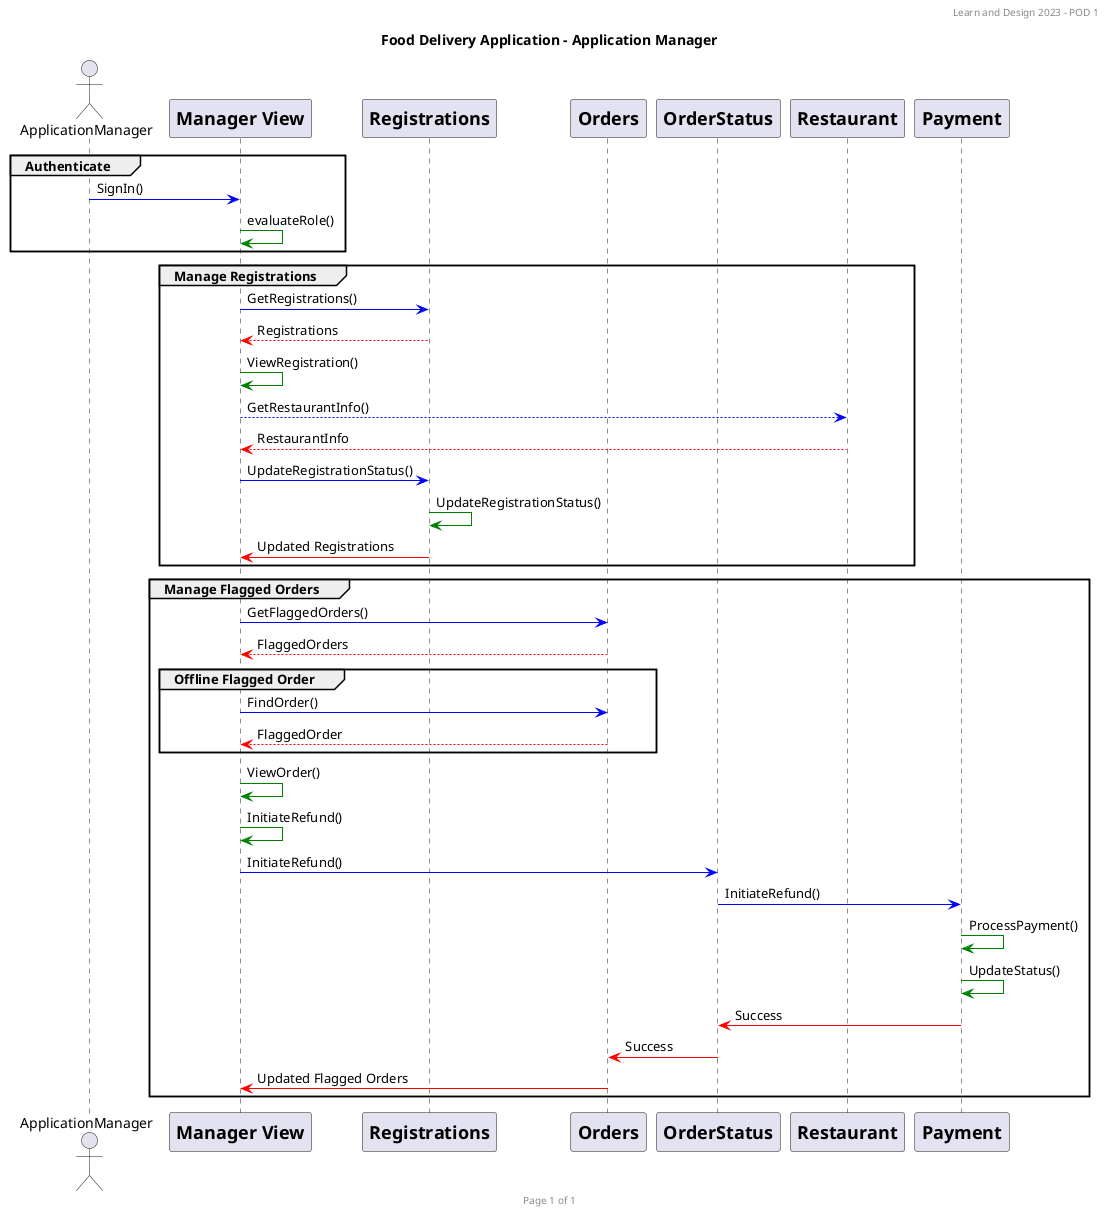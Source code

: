 @startuml Application Manager
  header Learn and Design 2023 - POD 1
  footer Page %page% of %lastpage%

  title: Food Delivery Application - Application Manager

  actor ApplicationManager

  participant ManagerView [
      = Manager View
  ]

  participant Registrations [
      = Registrations
  ]

  participant Orders [
      = Orders
  ]

  participant OrderStatus [
      = OrderStatus
  ]

  participant Restaurant [
      = Restaurant
  ]

  participant Payment [
      = Payment
  ]

  group Authenticate
    ApplicationManager -[#blue]> ManagerView : SignIn()
    ManagerView -[#green]> ManagerView : evaluateRole()
  end

  group Manage Registrations
    ManagerView -[#blue]> Registrations : GetRegistrations()
    Registrations -[#red]-> ManagerView : Registrations
    ManagerView -[#green]> ManagerView : ViewRegistration()
    ManagerView -[#blue]-> Restaurant : GetRestaurantInfo()
    Restaurant -[#red]-> ManagerView : RestaurantInfo
    ManagerView -[#blue]> Registrations : UpdateRegistrationStatus()
    Registrations -[#green]> Registrations : UpdateRegistrationStatus()
    Registrations -[#red]> ManagerView : Updated Registrations
  end

  group Manage Flagged Orders
    ManagerView -[#blue]> Orders : GetFlaggedOrders()
    Orders -[#red]-> ManagerView : FlaggedOrders
    group Offline Flagged Order
      ManagerView -[#blue]> Orders : FindOrder()
      Orders -[#red]-> ManagerView : FlaggedOrder
    end
    ManagerView -[#green]> ManagerView : ViewOrder()
    ManagerView -[#green]> ManagerView : InitiateRefund()
    ManagerView -[#blue]> OrderStatus : InitiateRefund()
    OrderStatus -[#blue]> Payment : InitiateRefund()
    Payment -[#green]> Payment : ProcessPayment()
    Payment -[#green]> Payment : UpdateStatus()
    Payment -[#red]> OrderStatus : Success
    OrderStatus -[#red]> Orders : Success 
    Orders -[#red]> ManagerView : Updated Flagged Orders

  end

@enduml